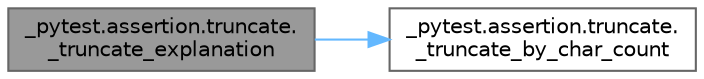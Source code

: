 digraph "_pytest.assertion.truncate._truncate_explanation"
{
 // LATEX_PDF_SIZE
  bgcolor="transparent";
  edge [fontname=Helvetica,fontsize=10,labelfontname=Helvetica,labelfontsize=10];
  node [fontname=Helvetica,fontsize=10,shape=box,height=0.2,width=0.4];
  rankdir="LR";
  Node1 [id="Node000001",label="_pytest.assertion.truncate.\l_truncate_explanation",height=0.2,width=0.4,color="gray40", fillcolor="grey60", style="filled", fontcolor="black",tooltip=" "];
  Node1 -> Node2 [id="edge1_Node000001_Node000002",color="steelblue1",style="solid",tooltip=" "];
  Node2 [id="Node000002",label="_pytest.assertion.truncate.\l_truncate_by_char_count",height=0.2,width=0.4,color="grey40", fillcolor="white", style="filled",URL="$namespace__pytest_1_1assertion_1_1truncate.html#aa6e38eeb409f62c786a1c1f1369358e9",tooltip=" "];
}
